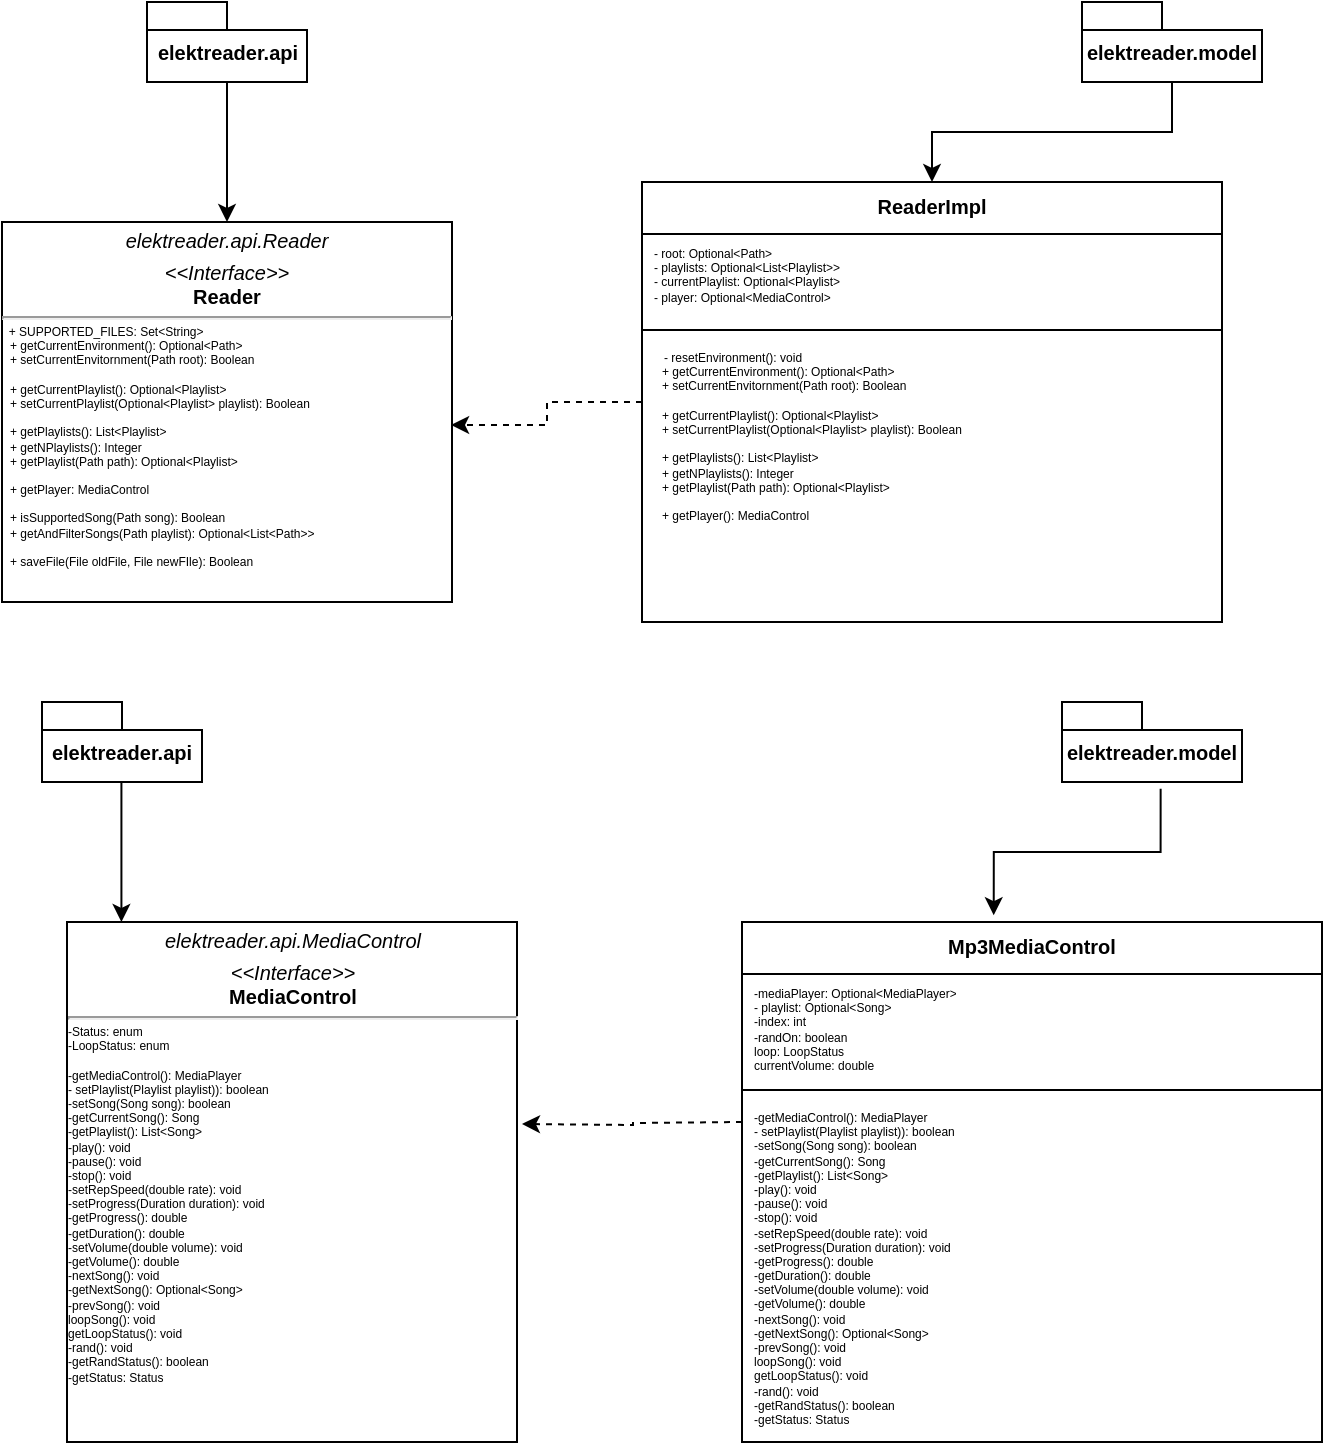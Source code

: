 <mxfile version="23.1.4" type="github">
  <diagram name="Page-1" id="ecqLVog1buzcT9Wsd1fs">
    <mxGraphModel dx="1425" dy="795" grid="1" gridSize="10" guides="1" tooltips="1" connect="1" arrows="1" fold="1" page="1" pageScale="1" pageWidth="850" pageHeight="1100" math="0" shadow="0">
      <root>
        <mxCell id="0" />
        <mxCell id="1" parent="0" />
        <mxCell id="eDpFOvDPi3UEWpO-Dq-w-1" value="&lt;p style=&quot;margin: 4px 0px 0px; text-align: center; font-size: 10px;&quot;&gt;&lt;i style=&quot;&quot;&gt;&lt;font style=&quot;font-size: 10px;&quot;&gt;elektreader.api.Reader&lt;/font&gt;&lt;/i&gt;&lt;/p&gt;&lt;p style=&quot;margin: 4px 0px 0px; text-align: center; font-size: 10px;&quot;&gt;&lt;font style=&quot;font-size: 10px;&quot;&gt;&lt;i style=&quot;&quot;&gt;&amp;lt;&amp;lt;Interface&amp;gt;&amp;gt;&lt;/i&gt;&lt;br style=&quot;&quot;&gt;&lt;b style=&quot;&quot;&gt;Reader&lt;/b&gt;&lt;/font&gt;&lt;/p&gt;&lt;hr style=&quot;font-size: 6px;&quot;&gt;&amp;nbsp; + SUPPORTED_FILES: Set&amp;lt;String&amp;gt;&lt;br&gt;&lt;p style=&quot;margin: 0px 0px 0px 4px; font-size: 6px;&quot;&gt;&lt;span style=&quot;background-color: initial; font-size: 6px;&quot;&gt;+ getCurrentEnvironment(): Optional&amp;lt;Path&amp;gt;&lt;/span&gt;&lt;br style=&quot;font-size: 6px;&quot;&gt;&lt;/p&gt;&lt;p style=&quot;margin: 0px 0px 0px 4px; font-size: 6px;&quot;&gt;+ setCurrentEnvitornment(Path root): Boolean&lt;/p&gt;&lt;p style=&quot;margin: 0px 0px 0px 4px; font-size: 6px;&quot;&gt;&lt;span style=&quot;background-color: initial; font-size: 6px;&quot;&gt;&lt;br style=&quot;font-size: 6px;&quot;&gt;&lt;/span&gt;&lt;/p&gt;&lt;p style=&quot;margin: 0px 0px 0px 4px; font-size: 6px;&quot;&gt;+ getCurrentPlaylist(): Optional&amp;lt;Playlist&amp;gt;&lt;span style=&quot;background-color: initial; font-size: 6px;&quot;&gt;&lt;br style=&quot;font-size: 6px;&quot;&gt;&lt;/span&gt;&lt;/p&gt;&lt;p style=&quot;margin: 0px 0px 0px 4px; font-size: 6px;&quot;&gt;&lt;span style=&quot;background-color: initial; font-size: 6px;&quot;&gt;+ setCurrentPlaylist(Optional&amp;lt;Playlist&amp;gt; playlist): Boolean&lt;/span&gt;&lt;/p&gt;&lt;p style=&quot;margin: 0px 0px 0px 4px; font-size: 6px;&quot;&gt;&lt;br style=&quot;font-size: 6px;&quot;&gt;&lt;/p&gt;&lt;p style=&quot;margin: 0px 0px 0px 4px; font-size: 6px;&quot;&gt;+ getPlaylists(): List&amp;lt;Playlist&amp;gt;&lt;span style=&quot;background-color: initial; font-size: 6px;&quot;&gt;&lt;br style=&quot;font-size: 6px;&quot;&gt;&lt;/span&gt;&lt;/p&gt;&lt;p style=&quot;margin: 0px 0px 0px 4px; font-size: 6px;&quot;&gt;+ getNPlaylists(): Integer&lt;/p&gt;&lt;p style=&quot;margin: 0px 0px 0px 4px; font-size: 6px;&quot;&gt;+ getPlaylist(Path path): Optional&amp;lt;Playlist&amp;gt;&lt;/p&gt;&lt;p style=&quot;margin: 0px 0px 0px 4px; font-size: 6px;&quot;&gt;&lt;br style=&quot;font-size: 6px;&quot;&gt;&lt;/p&gt;&lt;p style=&quot;margin: 0px 0px 0px 4px; font-size: 6px;&quot;&gt;+ getPlayer: MediaControl&lt;/p&gt;&lt;p style=&quot;margin: 0px 0px 0px 4px; font-size: 6px;&quot;&gt;&lt;br style=&quot;font-size: 6px;&quot;&gt;&lt;/p&gt;&lt;p style=&quot;margin: 0px 0px 0px 4px; font-size: 6px;&quot;&gt;+ isSupportedSong(Path song): Boolean&lt;/p&gt;&lt;p style=&quot;margin: 0px 0px 0px 4px; font-size: 6px;&quot;&gt;+ getAndFilterSongs(Path playlist): Optional&amp;lt;List&amp;lt;Path&amp;gt;&amp;gt;&lt;/p&gt;&lt;p style=&quot;margin: 0px 0px 0px 4px; font-size: 6px;&quot;&gt;&lt;br&gt;&lt;/p&gt;&lt;p style=&quot;margin: 0px 0px 0px 4px; font-size: 6px;&quot;&gt;+ saveFile(File oldFile, File newFIle): Boolean&lt;/p&gt;" style="verticalAlign=top;align=left;overflow=fill;fontSize=6;fontFamily=Helvetica;html=1;whiteSpace=wrap;" parent="1" vertex="1">
          <mxGeometry x="30" y="150" width="225" height="190" as="geometry" />
        </mxCell>
        <mxCell id="eDpFOvDPi3UEWpO-Dq-w-11" style="edgeStyle=orthogonalEdgeStyle;rounded=0;orthogonalLoop=1;jettySize=auto;html=1;exitX=0.5;exitY=1;exitDx=0;exitDy=0;exitPerimeter=0;" parent="1" source="eDpFOvDPi3UEWpO-Dq-w-2" target="eDpFOvDPi3UEWpO-Dq-w-1" edge="1">
          <mxGeometry relative="1" as="geometry" />
        </mxCell>
        <mxCell id="eDpFOvDPi3UEWpO-Dq-w-2" value="elektreader.api" style="shape=folder;fontStyle=1;spacingTop=10;tabWidth=40;tabHeight=14;tabPosition=left;html=1;whiteSpace=wrap;fontSize=10;" parent="1" vertex="1">
          <mxGeometry x="102.5" y="40" width="80" height="40" as="geometry" />
        </mxCell>
        <mxCell id="eDpFOvDPi3UEWpO-Dq-w-9" style="edgeStyle=orthogonalEdgeStyle;rounded=0;orthogonalLoop=1;jettySize=auto;html=1;exitX=0.5;exitY=1;exitDx=0;exitDy=0;exitPerimeter=0;entryX=0.5;entryY=0;entryDx=0;entryDy=0;" parent="1" source="eDpFOvDPi3UEWpO-Dq-w-4" target="eDpFOvDPi3UEWpO-Dq-w-5" edge="1">
          <mxGeometry relative="1" as="geometry" />
        </mxCell>
        <mxCell id="eDpFOvDPi3UEWpO-Dq-w-4" value="&lt;font style=&quot;font-size: 10px;&quot;&gt;elektreader.model&lt;/font&gt;" style="shape=folder;fontStyle=1;spacingTop=10;tabWidth=40;tabHeight=14;tabPosition=left;html=1;whiteSpace=wrap;fontSize=8;" parent="1" vertex="1">
          <mxGeometry x="570" y="40" width="90" height="40" as="geometry" />
        </mxCell>
        <mxCell id="eDpFOvDPi3UEWpO-Dq-w-5" value="&lt;font style=&quot;font-size: 10px;&quot;&gt;ReaderImpl&lt;/font&gt;" style="swimlane;fontStyle=1;align=center;verticalAlign=top;childLayout=stackLayout;horizontal=1;startSize=26;horizontalStack=0;resizeParent=1;resizeParentMax=0;resizeLast=0;collapsible=1;marginBottom=0;whiteSpace=wrap;html=1;fontSize=6;" parent="1" vertex="1">
          <mxGeometry x="350" y="130" width="290" height="220" as="geometry">
            <mxRectangle x="350" y="130" width="90" height="30" as="alternateBounds" />
          </mxGeometry>
        </mxCell>
        <mxCell id="eDpFOvDPi3UEWpO-Dq-w-6" value="- root: Optional&amp;lt;Path&amp;gt;&lt;br style=&quot;font-size: 6px;&quot;&gt;- playlists: Optional&amp;lt;List&amp;lt;Playlist&amp;gt;&amp;gt;&lt;br style=&quot;font-size: 6px;&quot;&gt;- currentPlaylist: Optional&amp;lt;Playlist&amp;gt;&lt;br style=&quot;font-size: 6px;&quot;&gt;- player: Optional&amp;lt;MediaControl&amp;gt;" style="text;strokeColor=none;fillColor=none;align=left;verticalAlign=top;spacingLeft=4;spacingRight=4;overflow=hidden;rotatable=0;points=[[0,0.5],[1,0.5]];portConstraint=eastwest;whiteSpace=wrap;html=1;fontSize=6;" parent="eDpFOvDPi3UEWpO-Dq-w-5" vertex="1">
          <mxGeometry y="26" width="290" height="44" as="geometry" />
        </mxCell>
        <mxCell id="eDpFOvDPi3UEWpO-Dq-w-7" value="" style="line;strokeWidth=1;fillColor=none;align=left;verticalAlign=middle;spacingTop=-1;spacingLeft=3;spacingRight=3;rotatable=0;labelPosition=right;points=[];portConstraint=eastwest;strokeColor=inherit;fontSize=6;" parent="eDpFOvDPi3UEWpO-Dq-w-5" vertex="1">
          <mxGeometry y="70" width="290" height="8" as="geometry" />
        </mxCell>
        <mxCell id="eDpFOvDPi3UEWpO-Dq-w-8" value="&amp;nbsp; &amp;nbsp;- resetEnvironment(): void&lt;br style=&quot;font-size: 6px;&quot;&gt;&lt;p style=&quot;border-color: var(--border-color); font-size: 6px; margin: 0px 0px 0px 4px;&quot;&gt;+ getCurrentEnvironment(): Optional&amp;lt;Path&amp;gt;&lt;br style=&quot;border-color: var(--border-color); font-size: 6px;&quot;&gt;&lt;/p&gt;&lt;p style=&quot;border-color: var(--border-color); font-size: 6px; margin: 0px 0px 0px 4px;&quot;&gt;+ setCurrentEnvitornment(Path root): Boolean&lt;/p&gt;&lt;p style=&quot;border-color: var(--border-color); font-size: 6px; margin: 0px 0px 0px 4px;&quot;&gt;&lt;br style=&quot;border-color: var(--border-color); font-size: 6px;&quot;&gt;&lt;/p&gt;&lt;p style=&quot;border-color: var(--border-color); font-size: 6px; margin: 0px 0px 0px 4px;&quot;&gt;+ getCurrentPlaylist(): Optional&amp;lt;Playlist&amp;gt;&lt;span style=&quot;border-color: var(--border-color); background-color: initial; font-size: 6px;&quot;&gt;&lt;br style=&quot;border-color: var(--border-color); font-size: 6px;&quot;&gt;&lt;/span&gt;&lt;/p&gt;&lt;p style=&quot;border-color: var(--border-color); font-size: 6px; margin: 0px 0px 0px 4px;&quot;&gt;&lt;span style=&quot;border-color: var(--border-color); background-color: initial; font-size: 6px;&quot;&gt;+ setCurrentPlaylist(Optional&amp;lt;Playlist&amp;gt; playlist): Boolean&lt;/span&gt;&lt;/p&gt;&lt;p style=&quot;border-color: var(--border-color); font-size: 6px; margin: 0px 0px 0px 4px;&quot;&gt;&lt;br style=&quot;border-color: var(--border-color); font-size: 6px;&quot;&gt;&lt;/p&gt;&lt;p style=&quot;border-color: var(--border-color); font-size: 6px; margin: 0px 0px 0px 4px;&quot;&gt;+ getPlaylists(): List&amp;lt;Playlist&amp;gt;&lt;span style=&quot;border-color: var(--border-color); background-color: initial; font-size: 6px;&quot;&gt;&lt;br style=&quot;border-color: var(--border-color); font-size: 6px;&quot;&gt;&lt;/span&gt;&lt;/p&gt;&lt;p style=&quot;border-color: var(--border-color); font-size: 6px; margin: 0px 0px 0px 4px;&quot;&gt;+ getNPlaylists(): Integer&lt;/p&gt;&lt;p style=&quot;border-color: var(--border-color); font-size: 6px; margin: 0px 0px 0px 4px;&quot;&gt;+ getPlaylist(Path path): Optional&amp;lt;Playlist&amp;gt;&lt;/p&gt;&lt;p style=&quot;border-color: var(--border-color); font-size: 6px; margin: 0px 0px 0px 4px;&quot;&gt;&lt;br style=&quot;border-color: var(--border-color); font-size: 6px;&quot;&gt;&lt;/p&gt;&lt;p style=&quot;border-color: var(--border-color); font-size: 6px; margin: 0px 0px 0px 4px;&quot;&gt;+ getPlayer(): MediaControl&lt;br&gt;&lt;/p&gt;" style="text;strokeColor=none;fillColor=none;align=left;verticalAlign=top;spacingLeft=4;spacingRight=4;overflow=hidden;rotatable=0;points=[[0,0.5],[1,0.5]];portConstraint=eastwest;whiteSpace=wrap;html=1;fontSize=6;" parent="eDpFOvDPi3UEWpO-Dq-w-5" vertex="1">
          <mxGeometry y="78" width="290" height="142" as="geometry" />
        </mxCell>
        <mxCell id="eDpFOvDPi3UEWpO-Dq-w-10" style="edgeStyle=orthogonalEdgeStyle;rounded=0;orthogonalLoop=1;jettySize=auto;html=1;entryX=0.998;entryY=0.534;entryDx=0;entryDy=0;entryPerimeter=0;dashed=1;" parent="1" source="eDpFOvDPi3UEWpO-Dq-w-5" target="eDpFOvDPi3UEWpO-Dq-w-1" edge="1">
          <mxGeometry relative="1" as="geometry" />
        </mxCell>
        <mxCell id="Qk2iBGj9GIM1lm_hgJ4m-1" value="&lt;font style=&quot;font-size: 10px;&quot;&gt;elektreader.model&lt;/font&gt;" style="shape=folder;fontStyle=1;spacingTop=10;tabWidth=40;tabHeight=14;tabPosition=left;html=1;whiteSpace=wrap;fontSize=8;" vertex="1" parent="1">
          <mxGeometry x="560" y="390" width="90" height="40" as="geometry" />
        </mxCell>
        <mxCell id="Qk2iBGj9GIM1lm_hgJ4m-2" value="&lt;font style=&quot;font-size: 10px;&quot;&gt;Mp3MediaControl&lt;/font&gt;" style="swimlane;fontStyle=1;align=center;verticalAlign=top;childLayout=stackLayout;horizontal=1;startSize=26;horizontalStack=0;resizeParent=1;resizeParentMax=0;resizeLast=0;collapsible=1;marginBottom=0;whiteSpace=wrap;html=1;fontSize=6;" vertex="1" parent="1">
          <mxGeometry x="400" y="500" width="290" height="260" as="geometry" />
        </mxCell>
        <mxCell id="Qk2iBGj9GIM1lm_hgJ4m-3" value="-mediaPlayer: Optional&amp;lt;MediaPlayer&amp;gt;&lt;br&gt;- playlist: Optional&amp;lt;Song&amp;gt;&lt;br&gt;-index: int&lt;br&gt;-randOn: boolean&lt;br&gt;loop: LoopStatus&lt;br&gt;currentVolume: double&lt;br&gt;" style="text;strokeColor=none;fillColor=none;align=left;verticalAlign=top;spacingLeft=4;spacingRight=4;overflow=hidden;rotatable=0;points=[[0,0.5],[1,0.5]];portConstraint=eastwest;whiteSpace=wrap;html=1;fontSize=6;" vertex="1" parent="Qk2iBGj9GIM1lm_hgJ4m-2">
          <mxGeometry y="26" width="290" height="54" as="geometry" />
        </mxCell>
        <mxCell id="Qk2iBGj9GIM1lm_hgJ4m-4" value="" style="line;strokeWidth=1;fillColor=none;align=left;verticalAlign=middle;spacingTop=-1;spacingLeft=3;spacingRight=3;rotatable=0;labelPosition=right;points=[];portConstraint=eastwest;strokeColor=inherit;fontSize=6;" vertex="1" parent="Qk2iBGj9GIM1lm_hgJ4m-2">
          <mxGeometry y="80" width="290" height="8" as="geometry" />
        </mxCell>
        <mxCell id="Qk2iBGj9GIM1lm_hgJ4m-5" value="-getMediaControl(): MediaPlayer&lt;br&gt;- setPlaylist(Playlist playlist)): boolean&lt;br&gt;-setSong(Song song): boolean&lt;br&gt;-getCurrentSong(): Song&lt;br&gt;-getPlaylist(): List&amp;lt;Song&amp;gt;&lt;br&gt;-play(): void&lt;br&gt;-pause(): void&lt;br&gt;-stop(): void&lt;br&gt;-setRepSpeed(double rate): void&lt;br&gt;-setProgress(Duration duration): void&lt;br&gt;-getProgress(): double&lt;br&gt;-getDuration(): double&lt;br&gt;-setVolume(double volume): void&lt;br&gt;-getVolume(): double&lt;br&gt;-nextSong(): void&lt;br&gt;-getNextSong(): Optional&amp;lt;Song&amp;gt;&lt;br&gt;-prevSong(): void&lt;br&gt;loopSong(): void&lt;br&gt;getLoopStatus(): void&lt;br&gt;-rand(): void&lt;br&gt;-getRandStatus(): boolean&lt;br&gt;-getStatus: Status" style="text;strokeColor=none;fillColor=none;align=left;verticalAlign=top;spacingLeft=4;spacingRight=4;overflow=hidden;rotatable=0;points=[[0,0.5],[1,0.5]];portConstraint=eastwest;whiteSpace=wrap;html=1;fontSize=6;" vertex="1" parent="Qk2iBGj9GIM1lm_hgJ4m-2">
          <mxGeometry y="88" width="290" height="172" as="geometry" />
        </mxCell>
        <mxCell id="Qk2iBGj9GIM1lm_hgJ4m-6" style="edgeStyle=orthogonalEdgeStyle;rounded=0;orthogonalLoop=1;jettySize=auto;html=1;dashed=1;" edge="1" parent="1">
          <mxGeometry relative="1" as="geometry">
            <mxPoint x="400" y="600" as="sourcePoint" />
            <mxPoint x="290" y="601" as="targetPoint" />
          </mxGeometry>
        </mxCell>
        <mxCell id="Qk2iBGj9GIM1lm_hgJ4m-7" style="edgeStyle=orthogonalEdgeStyle;rounded=0;orthogonalLoop=1;jettySize=auto;html=1;entryX=0.434;entryY=-0.013;entryDx=0;entryDy=0;entryPerimeter=0;exitX=0.548;exitY=1.085;exitDx=0;exitDy=0;exitPerimeter=0;" edge="1" parent="1" source="Qk2iBGj9GIM1lm_hgJ4m-1" target="Qk2iBGj9GIM1lm_hgJ4m-2">
          <mxGeometry relative="1" as="geometry">
            <mxPoint x="615" y="469" as="sourcePoint" />
            <mxPoint x="520" y="480" as="targetPoint" />
          </mxGeometry>
        </mxCell>
        <mxCell id="Qk2iBGj9GIM1lm_hgJ4m-8" value="elektreader.api" style="shape=folder;fontStyle=1;spacingTop=10;tabWidth=40;tabHeight=14;tabPosition=left;html=1;whiteSpace=wrap;fontSize=10;" vertex="1" parent="1">
          <mxGeometry x="50" y="390" width="80" height="40" as="geometry" />
        </mxCell>
        <mxCell id="Qk2iBGj9GIM1lm_hgJ4m-9" style="edgeStyle=orthogonalEdgeStyle;rounded=0;orthogonalLoop=1;jettySize=auto;html=1;exitX=0.5;exitY=1;exitDx=0;exitDy=0;exitPerimeter=0;" edge="1" parent="1">
          <mxGeometry relative="1" as="geometry">
            <mxPoint x="89.71" y="430" as="sourcePoint" />
            <mxPoint x="89.71" y="500" as="targetPoint" />
          </mxGeometry>
        </mxCell>
        <mxCell id="Qk2iBGj9GIM1lm_hgJ4m-14" value="&lt;p style=&quot;margin: 4px 0px 0px; text-align: center; font-size: 10px;&quot;&gt;&lt;i style=&quot;&quot;&gt;&lt;font style=&quot;font-size: 10px;&quot;&gt;elektreader.api.MediaControl&lt;/font&gt;&lt;/i&gt;&lt;/p&gt;&lt;p style=&quot;margin: 4px 0px 0px; text-align: center; font-size: 10px;&quot;&gt;&lt;font style=&quot;font-size: 10px;&quot;&gt;&lt;i style=&quot;&quot;&gt;&amp;lt;&amp;lt;Interface&amp;gt;&amp;gt;&lt;/i&gt;&lt;br style=&quot;&quot;&gt;&lt;b style=&quot;&quot;&gt;MediaControl&lt;/b&gt;&lt;/font&gt;&lt;/p&gt;&lt;hr style=&quot;font-size: 6px;&quot;&gt;-Status: enum&lt;br&gt;-LoopStatus: enum&lt;br&gt;&amp;nbsp;&amp;nbsp;&lt;br&gt;-getMediaControl(): MediaPlayer&lt;br style=&quot;border-color: var(--border-color);&quot;&gt;- setPlaylist(Playlist playlist)): boolean&lt;br style=&quot;border-color: var(--border-color);&quot;&gt;-setSong(Song song): boolean&lt;br style=&quot;border-color: var(--border-color);&quot;&gt;-getCurrentSong(): Song&lt;br style=&quot;border-color: var(--border-color);&quot;&gt;-getPlaylist(): List&amp;lt;Song&amp;gt;&lt;br style=&quot;border-color: var(--border-color);&quot;&gt;-play(): void&lt;br style=&quot;border-color: var(--border-color);&quot;&gt;-pause(): void&lt;br style=&quot;border-color: var(--border-color);&quot;&gt;-stop(): void&lt;br style=&quot;border-color: var(--border-color);&quot;&gt;-setRepSpeed(double rate): void&lt;br style=&quot;border-color: var(--border-color);&quot;&gt;-setProgress(Duration duration): void&lt;br style=&quot;border-color: var(--border-color);&quot;&gt;-getProgress(): double&lt;br style=&quot;border-color: var(--border-color);&quot;&gt;-getDuration(): double&lt;br style=&quot;border-color: var(--border-color);&quot;&gt;-setVolume(double volume): void&lt;br style=&quot;border-color: var(--border-color);&quot;&gt;-getVolume(): double&lt;br style=&quot;border-color: var(--border-color);&quot;&gt;-nextSong(): void&lt;br style=&quot;border-color: var(--border-color);&quot;&gt;-getNextSong(): Optional&amp;lt;Song&amp;gt;&lt;br style=&quot;border-color: var(--border-color);&quot;&gt;-prevSong(): void&lt;br style=&quot;border-color: var(--border-color);&quot;&gt;loopSong(): void&lt;br style=&quot;border-color: var(--border-color);&quot;&gt;getLoopStatus(): void&lt;br style=&quot;border-color: var(--border-color);&quot;&gt;-rand(): void&lt;br style=&quot;border-color: var(--border-color);&quot;&gt;-getRandStatus(): boolean&lt;br style=&quot;border-color: var(--border-color);&quot;&gt;-getStatus: Status" style="verticalAlign=top;align=left;overflow=fill;fontSize=6;fontFamily=Helvetica;html=1;whiteSpace=wrap;" vertex="1" parent="1">
          <mxGeometry x="62.5" y="500" width="225" height="260" as="geometry" />
        </mxCell>
      </root>
    </mxGraphModel>
  </diagram>
</mxfile>

